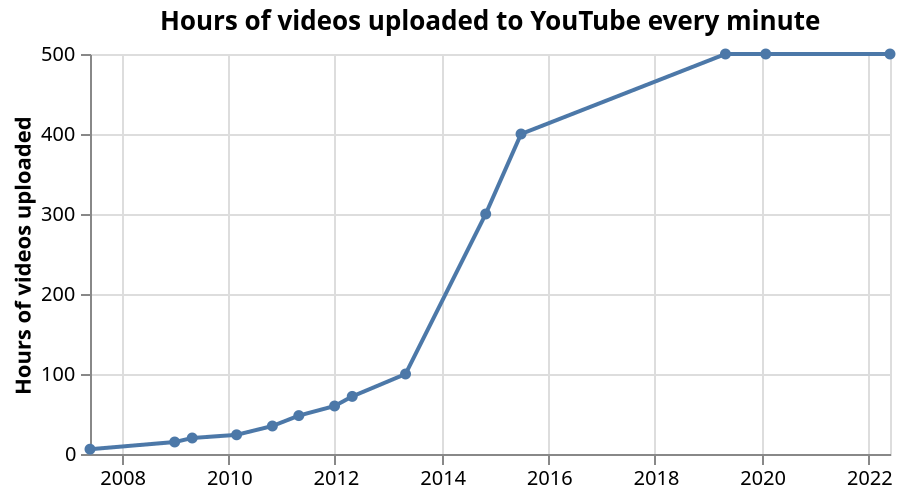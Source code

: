 {
    "$schema": "https://vega.github.io/schema/vega-lite/v5.json",
    "title": "Hours of videos uploaded to YouTube every minute",
    "data": {
      "values": [
        {"Month": "Jun '22", "Hours": 500},
        {"Month": "Feb '20", "Hours": 500},
        {"Month": "May '19", "Hours": 500},
        {"Month": "Jul '15", "Hours": 400},
        {"Month": "Nov '14", "Hours": 300},
        {"Month": "May '13", "Hours": 100},
        {"Month": "May '12", "Hours": 72},
        {"Month": "Jan '12", "Hours": 60},
        {"Month": "May '11", "Hours": 48},
        {"Month": "Nov '10", "Hours": 35},
        {"Month": "Mar '10", "Hours": 24},
        {"Month": "May '09", "Hours": 20},
        {"Month": "Jan '09", "Hours": 15},
        {"Month": "Jun '07", "Hours": 6}
      ]
    },
    "transform": [
      {
        "calculate": "toDate('20' + split(datum.Month, '\\'')[1] + '-' + split(datum.Month, ' ')[0])",
        "as": "Month"
      }
    ],
    "width": 400,
    "mark": {"type": "line", "point": true},
    "encoding": {
      "x": {
        "field": "Month",
        "type": "temporal",
        "title": null
      },
      "y": {"field": "Hours", "type": "quantitative", "title": "Hours of videos uploaded"}
    }
  }